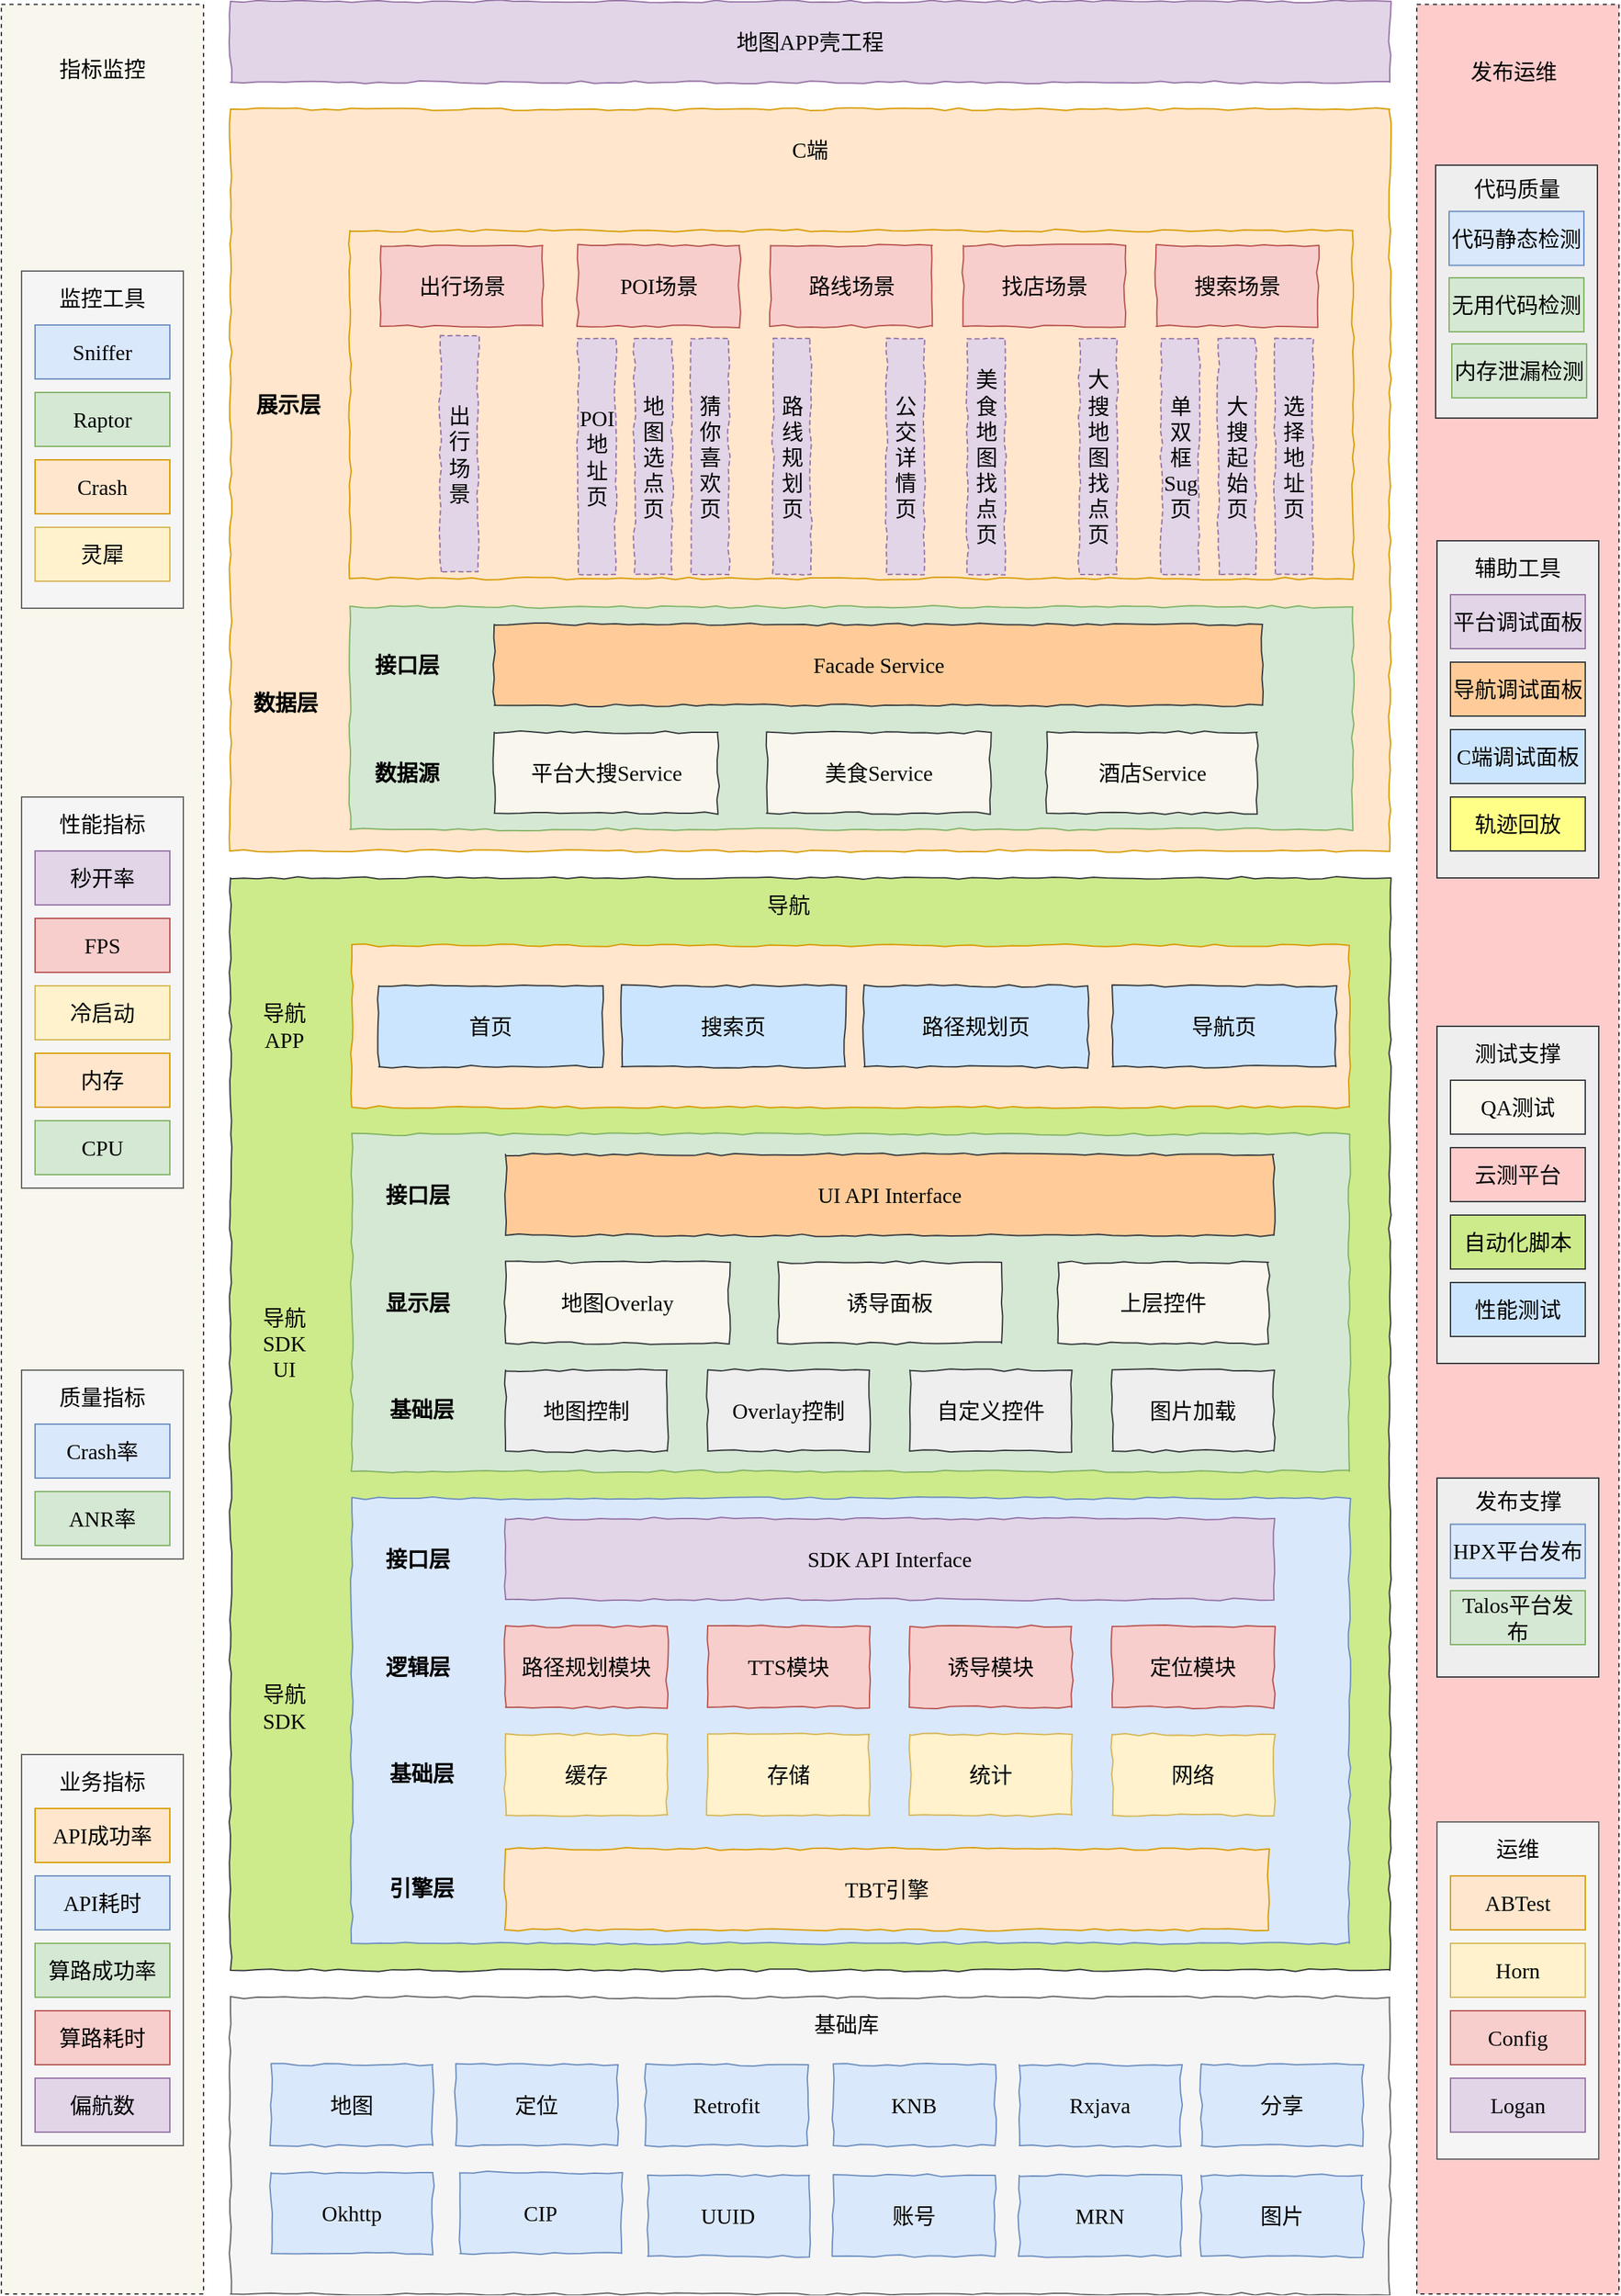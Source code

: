 <mxfile version="14.7.7" type="github">
  <diagram id="rLmRK7H-8Zh3lcYx4UbC" name="第 1 页">
    <mxGraphModel dx="1513" dy="1893" grid="1" gridSize="10" guides="1" tooltips="1" connect="1" arrows="1" fold="1" page="0" pageScale="1" pageWidth="827" pageHeight="1169" math="0" shadow="0">
      <root>
        <mxCell id="0" />
        <mxCell id="1" parent="0" />
        <mxCell id="4bEyxpbBNIZap9Eef66d-34" value="" style="rounded=0;whiteSpace=wrap;html=1;dashed=1;fillColor=#ffcccc;strokeColor=#36393d;fontSize=16;fontFamily=Comic Sans MS;" parent="1" vertex="1">
          <mxGeometry x="890" y="-997.75" width="150" height="1697.75" as="geometry" />
        </mxCell>
        <mxCell id="LvNqyNUecXNwjpv3FJKz-172" value="" style="rounded=0;whiteSpace=wrap;html=1;comic=1;fontFamily=Comic Sans MS;fontSize=16;fillColor=#cdeb8b;strokeColor=#36393d;" vertex="1" parent="1">
          <mxGeometry x="10" y="-350" width="860" height="810" as="geometry" />
        </mxCell>
        <mxCell id="4bEyxpbBNIZap9Eef66d-15" value="" style="rounded=0;whiteSpace=wrap;html=1;comic=1;fontFamily=Comic Sans MS;fontSize=16;fillColor=#ffe6cc;strokeColor=#d79b00;" parent="1" vertex="1">
          <mxGeometry x="10.0" y="-920" width="860" height="550" as="geometry" />
        </mxCell>
        <mxCell id="4bEyxpbBNIZap9Eef66d-18" value="" style="rounded=0;whiteSpace=wrap;html=1;dashed=1;fillColor=#f9f7ed;strokeColor=#36393d;fontSize=16;fontFamily=Comic Sans MS;" parent="1" vertex="1">
          <mxGeometry x="-160" y="-997.75" width="150" height="1697.75" as="geometry" />
        </mxCell>
        <mxCell id="4bEyxpbBNIZap9Eef66d-19" value="" style="group;fontSize=16;fontFamily=Comic Sans MS;fillColor=#f9f7ed;strokeColor=#36393d;" parent="1" vertex="1" connectable="0">
          <mxGeometry x="905" y="-240" width="120" height="250" as="geometry" />
        </mxCell>
        <mxCell id="4bEyxpbBNIZap9Eef66d-20" value="" style="rounded=0;whiteSpace=wrap;html=1;fontSize=16;fontFamily=Comic Sans MS;fillColor=#eeeeee;strokeColor=#36393d;" parent="4bEyxpbBNIZap9Eef66d-19" vertex="1">
          <mxGeometry width="120" height="250" as="geometry" />
        </mxCell>
        <mxCell id="4bEyxpbBNIZap9Eef66d-21" value="测试支撑" style="text;html=1;strokeColor=none;fillColor=none;align=center;verticalAlign=middle;whiteSpace=wrap;rounded=0;fontSize=16;fontFamily=Comic Sans MS;" parent="4bEyxpbBNIZap9Eef66d-19" vertex="1">
          <mxGeometry x="25" y="10" width="70" height="20" as="geometry" />
        </mxCell>
        <mxCell id="4bEyxpbBNIZap9Eef66d-22" value="QA测试" style="rounded=0;whiteSpace=wrap;html=1;fontSize=16;fontFamily=Comic Sans MS;fillColor=#f9f7ed;strokeColor=#36393d;" parent="4bEyxpbBNIZap9Eef66d-19" vertex="1">
          <mxGeometry x="10" y="40" width="100" height="40" as="geometry" />
        </mxCell>
        <mxCell id="4bEyxpbBNIZap9Eef66d-23" value="云测平台" style="rounded=0;whiteSpace=wrap;html=1;fontSize=16;fontFamily=Comic Sans MS;fillColor=#ffcccc;strokeColor=#36393d;" parent="4bEyxpbBNIZap9Eef66d-19" vertex="1">
          <mxGeometry x="10" y="90" width="100" height="40" as="geometry" />
        </mxCell>
        <mxCell id="4bEyxpbBNIZap9Eef66d-24" value="自动化脚本" style="rounded=0;whiteSpace=wrap;html=1;fontSize=16;fontFamily=Comic Sans MS;fillColor=#cdeb8b;strokeColor=#36393d;" parent="4bEyxpbBNIZap9Eef66d-19" vertex="1">
          <mxGeometry x="10" y="140" width="100" height="40" as="geometry" />
        </mxCell>
        <mxCell id="4bEyxpbBNIZap9Eef66d-25" value="性能测试" style="rounded=0;whiteSpace=wrap;html=1;fontSize=16;fontFamily=Comic Sans MS;fillColor=#cce5ff;strokeColor=#36393d;" parent="4bEyxpbBNIZap9Eef66d-19" vertex="1">
          <mxGeometry x="10" y="190" width="100" height="40" as="geometry" />
        </mxCell>
        <mxCell id="4bEyxpbBNIZap9Eef66d-26" value="" style="group;fontSize=16;fontFamily=Comic Sans MS;" parent="1" vertex="1" connectable="0">
          <mxGeometry x="-145" y="-800" width="120" height="250" as="geometry" />
        </mxCell>
        <mxCell id="4bEyxpbBNIZap9Eef66d-27" value="" style="rounded=0;whiteSpace=wrap;html=1;fontSize=16;fontFamily=Comic Sans MS;fillColor=#f5f5f5;strokeColor=#666666;fontColor=#333333;" parent="4bEyxpbBNIZap9Eef66d-26" vertex="1">
          <mxGeometry width="120" height="250" as="geometry" />
        </mxCell>
        <mxCell id="4bEyxpbBNIZap9Eef66d-28" value="监控工具" style="text;html=1;strokeColor=none;fillColor=none;align=center;verticalAlign=middle;whiteSpace=wrap;rounded=0;fontSize=16;fontFamily=Comic Sans MS;" parent="4bEyxpbBNIZap9Eef66d-26" vertex="1">
          <mxGeometry x="25" y="10" width="70" height="20" as="geometry" />
        </mxCell>
        <mxCell id="4bEyxpbBNIZap9Eef66d-29" value="Sniffer" style="rounded=0;whiteSpace=wrap;html=1;fontSize=16;fontFamily=Comic Sans MS;fillColor=#dae8fc;strokeColor=#6c8ebf;" parent="4bEyxpbBNIZap9Eef66d-26" vertex="1">
          <mxGeometry x="10" y="40" width="100" height="40" as="geometry" />
        </mxCell>
        <mxCell id="4bEyxpbBNIZap9Eef66d-30" value="Raptor" style="rounded=0;whiteSpace=wrap;html=1;fontSize=16;fontFamily=Comic Sans MS;fillColor=#d5e8d4;strokeColor=#82b366;" parent="4bEyxpbBNIZap9Eef66d-26" vertex="1">
          <mxGeometry x="10" y="90" width="100" height="40" as="geometry" />
        </mxCell>
        <mxCell id="4bEyxpbBNIZap9Eef66d-31" value="Crash" style="rounded=0;whiteSpace=wrap;html=1;fontSize=16;fontFamily=Comic Sans MS;fillColor=#ffe6cc;strokeColor=#d79b00;" parent="4bEyxpbBNIZap9Eef66d-26" vertex="1">
          <mxGeometry x="10" y="140" width="100" height="40" as="geometry" />
        </mxCell>
        <mxCell id="4bEyxpbBNIZap9Eef66d-32" value="灵犀" style="rounded=0;whiteSpace=wrap;html=1;fontSize=16;fontFamily=Comic Sans MS;fillColor=#fff2cc;strokeColor=#d6b656;" parent="4bEyxpbBNIZap9Eef66d-26" vertex="1">
          <mxGeometry x="10" y="190" width="100" height="40" as="geometry" />
        </mxCell>
        <mxCell id="4bEyxpbBNIZap9Eef66d-33" value="指标监控" style="text;html=1;strokeColor=none;fillColor=none;align=center;verticalAlign=middle;whiteSpace=wrap;rounded=0;dashed=1;fontSize=16;fontFamily=Comic Sans MS;" parent="1" vertex="1">
          <mxGeometry x="-120" y="-960" width="70" height="20" as="geometry" />
        </mxCell>
        <mxCell id="4bEyxpbBNIZap9Eef66d-35" value="" style="group;fillColor=#eeeeee;strokeColor=#36393d;fontSize=16;fontFamily=Comic Sans MS;" parent="1" vertex="1" connectable="0">
          <mxGeometry x="905" y="350" width="120" height="250" as="geometry" />
        </mxCell>
        <mxCell id="4bEyxpbBNIZap9Eef66d-36" value="" style="rounded=0;whiteSpace=wrap;html=1;fontSize=16;fontFamily=Comic Sans MS;fillColor=#f5f5f5;strokeColor=#666666;fontColor=#333333;" parent="4bEyxpbBNIZap9Eef66d-35" vertex="1">
          <mxGeometry width="120" height="250" as="geometry" />
        </mxCell>
        <mxCell id="4bEyxpbBNIZap9Eef66d-37" value="运维" style="text;html=1;strokeColor=none;fillColor=none;align=center;verticalAlign=middle;whiteSpace=wrap;rounded=0;fontSize=16;fontFamily=Comic Sans MS;" parent="4bEyxpbBNIZap9Eef66d-35" vertex="1">
          <mxGeometry x="25" y="10" width="70" height="20" as="geometry" />
        </mxCell>
        <mxCell id="4bEyxpbBNIZap9Eef66d-38" value="ABTest" style="rounded=0;whiteSpace=wrap;html=1;fontSize=16;fontFamily=Comic Sans MS;fillColor=#ffe6cc;strokeColor=#d79b00;" parent="4bEyxpbBNIZap9Eef66d-35" vertex="1">
          <mxGeometry x="10" y="40" width="100" height="40" as="geometry" />
        </mxCell>
        <mxCell id="4bEyxpbBNIZap9Eef66d-39" value="Horn" style="rounded=0;whiteSpace=wrap;html=1;fontSize=16;fontFamily=Comic Sans MS;fillColor=#fff2cc;strokeColor=#d6b656;" parent="4bEyxpbBNIZap9Eef66d-35" vertex="1">
          <mxGeometry x="10" y="90" width="100" height="40" as="geometry" />
        </mxCell>
        <mxCell id="4bEyxpbBNIZap9Eef66d-40" value="Config" style="rounded=0;whiteSpace=wrap;html=1;fontSize=16;fontFamily=Comic Sans MS;fillColor=#f8cecc;strokeColor=#b85450;" parent="4bEyxpbBNIZap9Eef66d-35" vertex="1">
          <mxGeometry x="10" y="140" width="100" height="40" as="geometry" />
        </mxCell>
        <mxCell id="4bEyxpbBNIZap9Eef66d-41" value="Logan" style="rounded=0;whiteSpace=wrap;html=1;fontSize=16;fontFamily=Comic Sans MS;fillColor=#e1d5e7;strokeColor=#9673a6;" parent="4bEyxpbBNIZap9Eef66d-35" vertex="1">
          <mxGeometry x="10" y="190" width="100" height="40" as="geometry" />
        </mxCell>
        <mxCell id="4bEyxpbBNIZap9Eef66d-42" value="" style="rounded=0;whiteSpace=wrap;html=1;fontSize=16;fontFamily=Comic Sans MS;fillColor=#eeeeee;strokeColor=#36393d;" parent="1" vertex="1">
          <mxGeometry x="904" y="-878.5" width="120" height="187.5" as="geometry" />
        </mxCell>
        <mxCell id="4bEyxpbBNIZap9Eef66d-43" value="代码质量" style="text;html=1;strokeColor=none;fillColor=none;align=center;verticalAlign=middle;whiteSpace=wrap;rounded=0;fontSize=16;fontFamily=Comic Sans MS;" parent="1" vertex="1">
          <mxGeometry x="927.5" y="-871.5" width="73" height="20" as="geometry" />
        </mxCell>
        <mxCell id="4bEyxpbBNIZap9Eef66d-44" value="代码静态检测" style="rounded=0;whiteSpace=wrap;html=1;fontSize=16;fontFamily=Comic Sans MS;fillColor=#dae8fc;strokeColor=#6c8ebf;" parent="1" vertex="1">
          <mxGeometry x="914" y="-844.25" width="100" height="40" as="geometry" />
        </mxCell>
        <mxCell id="4bEyxpbBNIZap9Eef66d-45" value="无用代码检测" style="rounded=0;whiteSpace=wrap;html=1;fontSize=16;fontFamily=Comic Sans MS;fillColor=#d5e8d4;strokeColor=#82b366;" parent="1" vertex="1">
          <mxGeometry x="914" y="-795" width="100" height="40" as="geometry" />
        </mxCell>
        <mxCell id="4bEyxpbBNIZap9Eef66d-46" value="发布运维" style="text;html=1;strokeColor=none;fillColor=none;align=center;verticalAlign=middle;whiteSpace=wrap;rounded=0;dashed=1;fontSize=16;fontFamily=Comic Sans MS;" parent="1" vertex="1">
          <mxGeometry x="927" y="-957.75" width="70" height="20" as="geometry" />
        </mxCell>
        <mxCell id="4bEyxpbBNIZap9Eef66d-47" value="地图APP壳工程" style="rounded=0;whiteSpace=wrap;html=1;comic=1;fontFamily=Comic Sans MS;fontSize=16;fillColor=#e1d5e7;strokeColor=#9673a6;" parent="1" vertex="1">
          <mxGeometry x="10" y="-1000" width="860" height="60" as="geometry" />
        </mxCell>
        <mxCell id="4bEyxpbBNIZap9Eef66d-49" value="C端" style="text;html=1;strokeColor=none;fillColor=none;align=center;verticalAlign=middle;whiteSpace=wrap;rounded=0;comic=1;fontFamily=Comic Sans MS;fontSize=16;" parent="1" vertex="1">
          <mxGeometry x="217" y="-730" width="40" height="20" as="geometry" />
        </mxCell>
        <mxCell id="LvNqyNUecXNwjpv3FJKz-23" value="" style="rounded=0;whiteSpace=wrap;html=1;comic=1;fontFamily=Comic Sans MS;fontSize=16;fillColor=#f5f5f5;strokeColor=#666666;fontColor=#333333;" vertex="1" parent="1">
          <mxGeometry x="10" y="480" width="860" height="220" as="geometry" />
        </mxCell>
        <mxCell id="LvNqyNUecXNwjpv3FJKz-24" value="地图" style="rounded=0;whiteSpace=wrap;html=1;comic=1;fillColor=#dae8fc;strokeColor=#6c8ebf;fontSize=16;fontFamily=Comic Sans MS;" vertex="1" parent="1">
          <mxGeometry x="40.13" y="530" width="120" height="60" as="geometry" />
        </mxCell>
        <mxCell id="LvNqyNUecXNwjpv3FJKz-26" value="定位" style="rounded=0;whiteSpace=wrap;html=1;comic=1;fillColor=#dae8fc;strokeColor=#6c8ebf;fontSize=16;fontFamily=Comic Sans MS;" vertex="1" parent="1">
          <mxGeometry x="177.13" y="530" width="120" height="60" as="geometry" />
        </mxCell>
        <mxCell id="LvNqyNUecXNwjpv3FJKz-30" value="Okhttp" style="rounded=0;whiteSpace=wrap;html=1;comic=1;fillColor=#dae8fc;strokeColor=#6c8ebf;fontSize=16;fontFamily=Comic Sans MS;" vertex="1" parent="1">
          <mxGeometry x="40.13" y="610" width="120" height="60" as="geometry" />
        </mxCell>
        <mxCell id="LvNqyNUecXNwjpv3FJKz-31" value="CIP" style="rounded=0;whiteSpace=wrap;html=1;comic=1;fillColor=#dae8fc;strokeColor=#6c8ebf;fontSize=16;fontFamily=Comic Sans MS;" vertex="1" parent="1">
          <mxGeometry x="180.13" y="610" width="120" height="60" as="geometry" />
        </mxCell>
        <mxCell id="LvNqyNUecXNwjpv3FJKz-32" value="UUID" style="rounded=0;whiteSpace=wrap;html=1;comic=1;fillColor=#dae8fc;strokeColor=#6c8ebf;fontSize=16;fontFamily=Comic Sans MS;" vertex="1" parent="1">
          <mxGeometry x="319.45" y="612" width="120" height="60" as="geometry" />
        </mxCell>
        <mxCell id="LvNqyNUecXNwjpv3FJKz-35" value="分享" style="rounded=0;whiteSpace=wrap;html=1;comic=1;fillColor=#dae8fc;strokeColor=#6c8ebf;fontSize=16;fontFamily=Comic Sans MS;" vertex="1" parent="1">
          <mxGeometry x="730" y="530" width="120" height="60" as="geometry" />
        </mxCell>
        <mxCell id="LvNqyNUecXNwjpv3FJKz-36" value="图片" style="rounded=0;whiteSpace=wrap;html=1;comic=1;fillColor=#dae8fc;strokeColor=#6c8ebf;fontSize=16;fontFamily=Comic Sans MS;" vertex="1" parent="1">
          <mxGeometry x="730" y="612" width="120" height="60" as="geometry" />
        </mxCell>
        <mxCell id="LvNqyNUecXNwjpv3FJKz-37" value="MRN" style="rounded=0;whiteSpace=wrap;html=1;comic=1;fillColor=#dae8fc;strokeColor=#6c8ebf;fontSize=16;fontFamily=Comic Sans MS;" vertex="1" parent="1">
          <mxGeometry x="595.13" y="612" width="120" height="60" as="geometry" />
        </mxCell>
        <mxCell id="LvNqyNUecXNwjpv3FJKz-38" value="账号" style="rounded=0;whiteSpace=wrap;html=1;comic=1;fillColor=#dae8fc;strokeColor=#6c8ebf;fontSize=16;fontFamily=Comic Sans MS;" vertex="1" parent="1">
          <mxGeometry x="457.13" y="612" width="120" height="60" as="geometry" />
        </mxCell>
        <mxCell id="LvNqyNUecXNwjpv3FJKz-42" value="Retrofit" style="rounded=0;whiteSpace=wrap;html=1;comic=1;fillColor=#dae8fc;strokeColor=#6c8ebf;fontSize=16;fontFamily=Comic Sans MS;" vertex="1" parent="1">
          <mxGeometry x="318.13" y="530" width="120" height="60" as="geometry" />
        </mxCell>
        <mxCell id="LvNqyNUecXNwjpv3FJKz-43" value="KNB" style="rounded=0;whiteSpace=wrap;html=1;comic=1;fillColor=#dae8fc;strokeColor=#6c8ebf;fontSize=16;fontFamily=Comic Sans MS;" vertex="1" parent="1">
          <mxGeometry x="457.13" y="530" width="120" height="60" as="geometry" />
        </mxCell>
        <mxCell id="LvNqyNUecXNwjpv3FJKz-44" value="Rxjava" style="rounded=0;whiteSpace=wrap;html=1;comic=1;fillColor=#dae8fc;strokeColor=#6c8ebf;fontSize=16;fontFamily=Comic Sans MS;" vertex="1" parent="1">
          <mxGeometry x="595.13" y="530" width="120" height="60" as="geometry" />
        </mxCell>
        <mxCell id="LvNqyNUecXNwjpv3FJKz-71" value="数据层" style="text;html=1;strokeColor=none;fillColor=none;align=center;verticalAlign=middle;whiteSpace=wrap;rounded=0;comic=1;fontFamily=Comic Sans MS;fontSize=16;fontStyle=1" vertex="1" parent="1">
          <mxGeometry x="25.0" y="-490" width="52" height="20" as="geometry" />
        </mxCell>
        <mxCell id="LvNqyNUecXNwjpv3FJKz-72" value="" style="rounded=0;whiteSpace=wrap;html=1;comic=1;fontFamily=Comic Sans MS;fontSize=16;fillColor=#d5e8d4;strokeColor=#82b366;" vertex="1" parent="1">
          <mxGeometry x="98.63" y="-551" width="744" height="165" as="geometry" />
        </mxCell>
        <mxCell id="LvNqyNUecXNwjpv3FJKz-73" value="平台大搜Service" style="rounded=0;whiteSpace=wrap;html=1;comic=1;fillColor=#f9f7ed;strokeColor=#36393d;fontSize=16;fontFamily=Comic Sans MS;" vertex="1" parent="1">
          <mxGeometry x="205.63" y="-458" width="166" height="60" as="geometry" />
        </mxCell>
        <mxCell id="LvNqyNUecXNwjpv3FJKz-74" value="美食Service" style="rounded=0;whiteSpace=wrap;html=1;comic=1;fillColor=#f9f7ed;strokeColor=#36393d;fontSize=16;fontFamily=Comic Sans MS;" vertex="1" parent="1">
          <mxGeometry x="407.63" y="-458" width="166" height="60" as="geometry" />
        </mxCell>
        <mxCell id="LvNqyNUecXNwjpv3FJKz-75" value="数据源" style="text;html=1;strokeColor=none;fillColor=none;align=center;verticalAlign=middle;whiteSpace=wrap;rounded=0;comic=1;fontFamily=Comic Sans MS;fontSize=16;fontStyle=1" vertex="1" parent="1">
          <mxGeometry x="115.63" y="-438" width="50" height="20" as="geometry" />
        </mxCell>
        <mxCell id="LvNqyNUecXNwjpv3FJKz-76" value="接口层" style="text;html=1;strokeColor=none;fillColor=none;align=center;verticalAlign=middle;whiteSpace=wrap;rounded=0;comic=1;fontFamily=Comic Sans MS;fontSize=16;fontStyle=1" vertex="1" parent="1">
          <mxGeometry x="115.63" y="-518" width="50" height="20" as="geometry" />
        </mxCell>
        <mxCell id="LvNqyNUecXNwjpv3FJKz-77" value="Facade Service" style="rounded=0;whiteSpace=wrap;html=1;comic=1;fillColor=#ffcc99;strokeColor=#36393d;fontSize=16;fontFamily=Comic Sans MS;" vertex="1" parent="1">
          <mxGeometry x="205.63" y="-538" width="570" height="60" as="geometry" />
        </mxCell>
        <mxCell id="LvNqyNUecXNwjpv3FJKz-78" value="酒店Service" style="rounded=0;whiteSpace=wrap;html=1;comic=1;fillColor=#f9f7ed;strokeColor=#36393d;fontSize=16;fontFamily=Comic Sans MS;" vertex="1" parent="1">
          <mxGeometry x="615.63" y="-458" width="156" height="60" as="geometry" />
        </mxCell>
        <mxCell id="LvNqyNUecXNwjpv3FJKz-79" value="" style="rounded=0;whiteSpace=wrap;html=1;comic=1;fontFamily=Comic Sans MS;fontSize=16;fillColor=#ffe6cc;strokeColor=#d79b00;" vertex="1" parent="1">
          <mxGeometry x="98.63" y="-830" width="744" height="258" as="geometry" />
        </mxCell>
        <mxCell id="LvNqyNUecXNwjpv3FJKz-80" value="展示层" style="text;html=1;strokeColor=none;fillColor=none;align=center;verticalAlign=middle;whiteSpace=wrap;rounded=0;comic=1;fontFamily=Comic Sans MS;fontSize=16;fontStyle=1" vertex="1" parent="1">
          <mxGeometry x="26.63" y="-711" width="52" height="20" as="geometry" />
        </mxCell>
        <mxCell id="LvNqyNUecXNwjpv3FJKz-81" value="出行场景" style="rounded=0;whiteSpace=wrap;html=1;comic=1;fillColor=#f8cecc;strokeColor=#b85450;fontSize=16;fontFamily=Comic Sans MS;" vertex="1" parent="1">
          <mxGeometry x="121.63" y="-819" width="120" height="60" as="geometry" />
        </mxCell>
        <mxCell id="LvNqyNUecXNwjpv3FJKz-82" value="出行场景" style="rounded=0;whiteSpace=wrap;html=1;comic=1;fillColor=#e1d5e7;strokeColor=#9673a6;fontSize=16;fontFamily=Comic Sans MS;dashed=1;" vertex="1" parent="1">
          <mxGeometry x="165.63" y="-752" width="28" height="175" as="geometry" />
        </mxCell>
        <mxCell id="LvNqyNUecXNwjpv3FJKz-83" value="POI场景" style="rounded=0;whiteSpace=wrap;html=1;comic=1;fillColor=#f8cecc;strokeColor=#b85450;fontSize=16;fontFamily=Comic Sans MS;" vertex="1" parent="1">
          <mxGeometry x="267.63" y="-819" width="120" height="60" as="geometry" />
        </mxCell>
        <mxCell id="LvNqyNUecXNwjpv3FJKz-84" value="路线场景" style="rounded=0;whiteSpace=wrap;html=1;comic=1;fillColor=#f8cecc;strokeColor=#b85450;fontSize=16;fontFamily=Comic Sans MS;" vertex="1" parent="1">
          <mxGeometry x="410.63" y="-819" width="120" height="60" as="geometry" />
        </mxCell>
        <mxCell id="LvNqyNUecXNwjpv3FJKz-85" value="找店场景" style="rounded=0;whiteSpace=wrap;html=1;comic=1;fillColor=#f8cecc;strokeColor=#b85450;fontSize=16;fontFamily=Comic Sans MS;" vertex="1" parent="1">
          <mxGeometry x="553.63" y="-819" width="120" height="60" as="geometry" />
        </mxCell>
        <mxCell id="LvNqyNUecXNwjpv3FJKz-86" value="搜索场景" style="rounded=0;whiteSpace=wrap;html=1;comic=1;fillColor=#f8cecc;strokeColor=#b85450;fontSize=16;fontFamily=Comic Sans MS;" vertex="1" parent="1">
          <mxGeometry x="696.63" y="-819" width="120" height="60" as="geometry" />
        </mxCell>
        <mxCell id="LvNqyNUecXNwjpv3FJKz-87" value="POI地址页" style="rounded=0;whiteSpace=wrap;html=1;comic=1;fillColor=#e1d5e7;strokeColor=#9673a6;fontSize=16;fontFamily=Comic Sans MS;dashed=1;" vertex="1" parent="1">
          <mxGeometry x="267.63" y="-750" width="28" height="175" as="geometry" />
        </mxCell>
        <mxCell id="LvNqyNUecXNwjpv3FJKz-88" value="地图选点页" style="rounded=0;whiteSpace=wrap;html=1;comic=1;fillColor=#e1d5e7;strokeColor=#9673a6;fontSize=16;fontFamily=Comic Sans MS;dashed=1;" vertex="1" parent="1">
          <mxGeometry x="309.63" y="-750" width="28" height="175" as="geometry" />
        </mxCell>
        <mxCell id="LvNqyNUecXNwjpv3FJKz-89" value="猜你喜欢页" style="rounded=0;whiteSpace=wrap;html=1;comic=1;fillColor=#e1d5e7;strokeColor=#9673a6;fontSize=16;fontFamily=Comic Sans MS;dashed=1;" vertex="1" parent="1">
          <mxGeometry x="351.63" y="-750" width="28" height="175" as="geometry" />
        </mxCell>
        <mxCell id="LvNqyNUecXNwjpv3FJKz-90" value="路线规划页" style="rounded=0;whiteSpace=wrap;html=1;comic=1;fillColor=#e1d5e7;strokeColor=#9673a6;fontSize=16;fontFamily=Comic Sans MS;dashed=1;" vertex="1" parent="1">
          <mxGeometry x="412.63" y="-750" width="28" height="175" as="geometry" />
        </mxCell>
        <mxCell id="LvNqyNUecXNwjpv3FJKz-91" value="公交详情页" style="rounded=0;whiteSpace=wrap;html=1;comic=1;fillColor=#e1d5e7;strokeColor=#9673a6;fontSize=16;fontFamily=Comic Sans MS;dashed=1;" vertex="1" parent="1">
          <mxGeometry x="496.63" y="-750" width="28" height="175" as="geometry" />
        </mxCell>
        <mxCell id="LvNqyNUecXNwjpv3FJKz-92" value="美食地图找点页" style="rounded=0;whiteSpace=wrap;html=1;comic=1;fillColor=#e1d5e7;strokeColor=#9673a6;fontSize=16;fontFamily=Comic Sans MS;dashed=1;" vertex="1" parent="1">
          <mxGeometry x="556.63" y="-750" width="28" height="175" as="geometry" />
        </mxCell>
        <mxCell id="LvNqyNUecXNwjpv3FJKz-93" value="大搜地图找点页" style="rounded=0;whiteSpace=wrap;html=1;comic=1;fillColor=#e1d5e7;strokeColor=#9673a6;fontSize=16;fontFamily=Comic Sans MS;dashed=1;" vertex="1" parent="1">
          <mxGeometry x="639.63" y="-750" width="28" height="175" as="geometry" />
        </mxCell>
        <mxCell id="LvNqyNUecXNwjpv3FJKz-94" value="单双框Sug页" style="rounded=0;whiteSpace=wrap;html=1;comic=1;fillColor=#e1d5e7;strokeColor=#9673a6;fontSize=16;fontFamily=Comic Sans MS;dashed=1;" vertex="1" parent="1">
          <mxGeometry x="700.63" y="-750" width="28" height="175" as="geometry" />
        </mxCell>
        <mxCell id="LvNqyNUecXNwjpv3FJKz-95" value="大搜起始页" style="rounded=0;whiteSpace=wrap;html=1;comic=1;fillColor=#e1d5e7;strokeColor=#9673a6;fontSize=16;fontFamily=Comic Sans MS;dashed=1;" vertex="1" parent="1">
          <mxGeometry x="742.63" y="-750" width="28" height="175" as="geometry" />
        </mxCell>
        <mxCell id="LvNqyNUecXNwjpv3FJKz-96" value="选择地址页" style="rounded=0;whiteSpace=wrap;html=1;comic=1;fillColor=#e1d5e7;strokeColor=#9673a6;fontSize=16;fontFamily=Comic Sans MS;dashed=1;" vertex="1" parent="1">
          <mxGeometry x="784.63" y="-750" width="28" height="175" as="geometry" />
        </mxCell>
        <mxCell id="LvNqyNUecXNwjpv3FJKz-98" value="C端" style="text;html=1;strokeColor=none;fillColor=none;align=center;verticalAlign=middle;whiteSpace=wrap;rounded=0;fontSize=16;fontFamily=Comic Sans MS;" vertex="1" parent="1">
          <mxGeometry x="420" y="-900" width="40" height="20" as="geometry" />
        </mxCell>
        <mxCell id="LvNqyNUecXNwjpv3FJKz-101" value="基础库" style="text;html=1;strokeColor=none;fillColor=none;align=center;verticalAlign=middle;whiteSpace=wrap;rounded=0;fontSize=16;fontFamily=Comic Sans MS;" vertex="1" parent="1">
          <mxGeometry x="438.63" y="490" width="56" height="20" as="geometry" />
        </mxCell>
        <mxCell id="LvNqyNUecXNwjpv3FJKz-137" value="导航&lt;br&gt;SDK" style="text;html=1;strokeColor=none;fillColor=none;align=center;verticalAlign=middle;whiteSpace=wrap;rounded=0;comic=1;fontFamily=Comic Sans MS;fontSize=16;" vertex="1" parent="1">
          <mxGeometry x="30.0" y="255" width="40" height="20" as="geometry" />
        </mxCell>
        <mxCell id="LvNqyNUecXNwjpv3FJKz-138" value="" style="rounded=0;whiteSpace=wrap;html=1;comic=1;fontFamily=Comic Sans MS;fontSize=16;fillColor=#dae8fc;strokeColor=#6c8ebf;" vertex="1" parent="1">
          <mxGeometry x="100" y="110" width="740" height="330" as="geometry" />
        </mxCell>
        <mxCell id="LvNqyNUecXNwjpv3FJKz-139" value="缓存" style="rounded=0;whiteSpace=wrap;html=1;comic=1;fillColor=#fff2cc;strokeColor=#d6b656;fontSize=16;fontFamily=Comic Sans MS;" vertex="1" parent="1">
          <mxGeometry x="214" y="285" width="120" height="60" as="geometry" />
        </mxCell>
        <mxCell id="LvNqyNUecXNwjpv3FJKz-140" value="存储" style="rounded=0;whiteSpace=wrap;html=1;comic=1;fillColor=#fff2cc;strokeColor=#d6b656;fontSize=16;fontFamily=Comic Sans MS;" vertex="1" parent="1">
          <mxGeometry x="364" y="285" width="120" height="60" as="geometry" />
        </mxCell>
        <mxCell id="LvNqyNUecXNwjpv3FJKz-141" value="统计" style="rounded=0;whiteSpace=wrap;html=1;comic=1;fillColor=#fff2cc;strokeColor=#d6b656;fontSize=16;fontFamily=Comic Sans MS;" vertex="1" parent="1">
          <mxGeometry x="514" y="285" width="120" height="60" as="geometry" />
        </mxCell>
        <mxCell id="LvNqyNUecXNwjpv3FJKz-142" value="网络" style="rounded=0;whiteSpace=wrap;html=1;comic=1;fillColor=#fff2cc;strokeColor=#d6b656;fontSize=16;fontFamily=Comic Sans MS;" vertex="1" parent="1">
          <mxGeometry x="664" y="285" width="120" height="60" as="geometry" />
        </mxCell>
        <mxCell id="LvNqyNUecXNwjpv3FJKz-143" value="路径规划模块" style="rounded=0;whiteSpace=wrap;html=1;comic=1;fillColor=#f8cecc;strokeColor=#b85450;fontSize=16;fontFamily=Comic Sans MS;" vertex="1" parent="1">
          <mxGeometry x="214" y="205" width="120" height="60" as="geometry" />
        </mxCell>
        <mxCell id="LvNqyNUecXNwjpv3FJKz-144" value="基础层" style="text;html=1;strokeColor=none;fillColor=none;align=center;verticalAlign=middle;whiteSpace=wrap;rounded=0;comic=1;fontFamily=Comic Sans MS;fontSize=16;fontStyle=1" vertex="1" parent="1">
          <mxGeometry x="124" y="305" width="56" height="18" as="geometry" />
        </mxCell>
        <mxCell id="LvNqyNUecXNwjpv3FJKz-145" value="TTS模块" style="rounded=0;whiteSpace=wrap;html=1;comic=1;fillColor=#f8cecc;strokeColor=#b85450;fontSize=16;fontFamily=Comic Sans MS;" vertex="1" parent="1">
          <mxGeometry x="364" y="205" width="120" height="60" as="geometry" />
        </mxCell>
        <mxCell id="LvNqyNUecXNwjpv3FJKz-146" value="诱导模块" style="rounded=0;whiteSpace=wrap;html=1;comic=1;fillColor=#f8cecc;strokeColor=#b85450;fontSize=16;fontFamily=Comic Sans MS;" vertex="1" parent="1">
          <mxGeometry x="514" y="205" width="120" height="60" as="geometry" />
        </mxCell>
        <mxCell id="LvNqyNUecXNwjpv3FJKz-147" value="定位模块" style="rounded=0;whiteSpace=wrap;html=1;comic=1;fillColor=#f8cecc;strokeColor=#b85450;fontSize=16;fontFamily=Comic Sans MS;" vertex="1" parent="1">
          <mxGeometry x="664" y="205" width="120" height="60" as="geometry" />
        </mxCell>
        <mxCell id="LvNqyNUecXNwjpv3FJKz-148" value="逻辑层" style="text;html=1;strokeColor=none;fillColor=none;align=center;verticalAlign=middle;whiteSpace=wrap;rounded=0;comic=1;fontFamily=Comic Sans MS;fontSize=16;fontStyle=1" vertex="1" parent="1">
          <mxGeometry x="124" y="225" width="50" height="20" as="geometry" />
        </mxCell>
        <mxCell id="LvNqyNUecXNwjpv3FJKz-149" value="接口层" style="text;html=1;strokeColor=none;fillColor=none;align=center;verticalAlign=middle;whiteSpace=wrap;rounded=0;comic=1;fontFamily=Comic Sans MS;fontSize=16;fontStyle=1" vertex="1" parent="1">
          <mxGeometry x="124" y="145" width="50" height="20" as="geometry" />
        </mxCell>
        <mxCell id="LvNqyNUecXNwjpv3FJKz-150" value="SDK API Interface" style="rounded=0;whiteSpace=wrap;html=1;comic=1;fillColor=#e1d5e7;strokeColor=#9673a6;fontSize=16;fontFamily=Comic Sans MS;" vertex="1" parent="1">
          <mxGeometry x="214" y="125" width="570" height="60" as="geometry" />
        </mxCell>
        <mxCell id="LvNqyNUecXNwjpv3FJKz-151" value="TBT引擎" style="rounded=0;whiteSpace=wrap;html=1;comic=1;fillColor=#ffe6cc;strokeColor=#d79b00;fontSize=16;fontFamily=Comic Sans MS;" vertex="1" parent="1">
          <mxGeometry x="214" y="370" width="566" height="60" as="geometry" />
        </mxCell>
        <mxCell id="LvNqyNUecXNwjpv3FJKz-152" value="引擎层" style="text;html=1;strokeColor=none;fillColor=none;align=center;verticalAlign=middle;whiteSpace=wrap;rounded=0;comic=1;fontFamily=Comic Sans MS;fontSize=16;fontStyle=1" vertex="1" parent="1">
          <mxGeometry x="124" y="390" width="56" height="18" as="geometry" />
        </mxCell>
        <mxCell id="LvNqyNUecXNwjpv3FJKz-153" value="导航&lt;br&gt;SDK&lt;br&gt;UI" style="text;html=1;strokeColor=none;fillColor=none;align=center;verticalAlign=middle;whiteSpace=wrap;rounded=0;comic=1;fontFamily=Comic Sans MS;fontSize=16;" vertex="1" parent="1">
          <mxGeometry x="30.0" y="-15" width="40" height="20" as="geometry" />
        </mxCell>
        <mxCell id="LvNqyNUecXNwjpv3FJKz-154" value="" style="rounded=0;whiteSpace=wrap;html=1;comic=1;fontFamily=Comic Sans MS;fontSize=16;fillColor=#d5e8d4;strokeColor=#82b366;" vertex="1" parent="1">
          <mxGeometry x="100" y="-160" width="740" height="250" as="geometry" />
        </mxCell>
        <mxCell id="LvNqyNUecXNwjpv3FJKz-155" value="地图控制" style="rounded=0;whiteSpace=wrap;html=1;comic=1;fillColor=#eeeeee;strokeColor=#36393d;fontSize=16;fontFamily=Comic Sans MS;" vertex="1" parent="1">
          <mxGeometry x="214" y="15" width="120" height="60" as="geometry" />
        </mxCell>
        <mxCell id="LvNqyNUecXNwjpv3FJKz-156" value="Overlay控制" style="rounded=0;whiteSpace=wrap;html=1;comic=1;fillColor=#eeeeee;strokeColor=#36393d;fontSize=16;fontFamily=Comic Sans MS;" vertex="1" parent="1">
          <mxGeometry x="364" y="15" width="120" height="60" as="geometry" />
        </mxCell>
        <mxCell id="LvNqyNUecXNwjpv3FJKz-157" value="自定义控件" style="rounded=0;whiteSpace=wrap;html=1;comic=1;fillColor=#eeeeee;strokeColor=#36393d;fontSize=16;fontFamily=Comic Sans MS;" vertex="1" parent="1">
          <mxGeometry x="514" y="15" width="120" height="60" as="geometry" />
        </mxCell>
        <mxCell id="LvNqyNUecXNwjpv3FJKz-158" value="图片加载" style="rounded=0;whiteSpace=wrap;html=1;comic=1;fillColor=#eeeeee;strokeColor=#36393d;fontSize=16;fontFamily=Comic Sans MS;" vertex="1" parent="1">
          <mxGeometry x="664" y="15" width="120" height="60" as="geometry" />
        </mxCell>
        <mxCell id="LvNqyNUecXNwjpv3FJKz-159" value="地图Overlay" style="rounded=0;whiteSpace=wrap;html=1;comic=1;fillColor=#f9f7ed;strokeColor=#36393d;fontSize=16;fontFamily=Comic Sans MS;" vertex="1" parent="1">
          <mxGeometry x="214" y="-65" width="166" height="60" as="geometry" />
        </mxCell>
        <mxCell id="LvNqyNUecXNwjpv3FJKz-160" value="基础层" style="text;html=1;strokeColor=none;fillColor=none;align=center;verticalAlign=middle;whiteSpace=wrap;rounded=0;comic=1;fontFamily=Comic Sans MS;fontSize=16;fontStyle=1" vertex="1" parent="1">
          <mxGeometry x="124" y="35" width="56" height="18" as="geometry" />
        </mxCell>
        <mxCell id="LvNqyNUecXNwjpv3FJKz-161" value="诱导面板" style="rounded=0;whiteSpace=wrap;html=1;comic=1;fillColor=#f9f7ed;strokeColor=#36393d;fontSize=16;fontFamily=Comic Sans MS;" vertex="1" parent="1">
          <mxGeometry x="416" y="-65" width="166" height="60" as="geometry" />
        </mxCell>
        <mxCell id="LvNqyNUecXNwjpv3FJKz-162" value="显示层" style="text;html=1;strokeColor=none;fillColor=none;align=center;verticalAlign=middle;whiteSpace=wrap;rounded=0;comic=1;fontFamily=Comic Sans MS;fontSize=16;fontStyle=1" vertex="1" parent="1">
          <mxGeometry x="124" y="-45" width="50" height="20" as="geometry" />
        </mxCell>
        <mxCell id="LvNqyNUecXNwjpv3FJKz-163" value="接口层" style="text;html=1;strokeColor=none;fillColor=none;align=center;verticalAlign=middle;whiteSpace=wrap;rounded=0;comic=1;fontFamily=Comic Sans MS;fontSize=16;fontStyle=1" vertex="1" parent="1">
          <mxGeometry x="124" y="-125" width="50" height="20" as="geometry" />
        </mxCell>
        <mxCell id="LvNqyNUecXNwjpv3FJKz-164" value="UI API Interface" style="rounded=0;whiteSpace=wrap;html=1;comic=1;fillColor=#ffcc99;strokeColor=#36393d;fontSize=16;fontFamily=Comic Sans MS;" vertex="1" parent="1">
          <mxGeometry x="214" y="-145" width="570" height="60" as="geometry" />
        </mxCell>
        <mxCell id="LvNqyNUecXNwjpv3FJKz-165" value="上层控件" style="rounded=0;whiteSpace=wrap;html=1;comic=1;fillColor=#f9f7ed;strokeColor=#36393d;fontSize=16;fontFamily=Comic Sans MS;" vertex="1" parent="1">
          <mxGeometry x="624" y="-65" width="156" height="60" as="geometry" />
        </mxCell>
        <mxCell id="LvNqyNUecXNwjpv3FJKz-166" value="导航&lt;br&gt;APP" style="text;html=1;strokeColor=none;fillColor=none;align=center;verticalAlign=middle;whiteSpace=wrap;rounded=0;comic=1;fontFamily=Comic Sans MS;fontSize=16;" vertex="1" parent="1">
          <mxGeometry x="30.0" y="-250" width="40" height="20" as="geometry" />
        </mxCell>
        <mxCell id="LvNqyNUecXNwjpv3FJKz-167" value="" style="rounded=0;whiteSpace=wrap;html=1;comic=1;fontFamily=Comic Sans MS;fontSize=16;fillColor=#ffe6cc;strokeColor=#d79b00;" vertex="1" parent="1">
          <mxGeometry x="100" y="-300" width="740" height="120" as="geometry" />
        </mxCell>
        <mxCell id="LvNqyNUecXNwjpv3FJKz-168" value="首页" style="rounded=0;whiteSpace=wrap;html=1;comic=1;fillColor=#cce5ff;strokeColor=#36393d;fontSize=16;fontFamily=Comic Sans MS;" vertex="1" parent="1">
          <mxGeometry x="120" y="-270" width="166" height="60" as="geometry" />
        </mxCell>
        <mxCell id="LvNqyNUecXNwjpv3FJKz-169" value="搜索页" style="rounded=0;whiteSpace=wrap;html=1;comic=1;fillColor=#cce5ff;strokeColor=#36393d;fontSize=16;fontFamily=Comic Sans MS;" vertex="1" parent="1">
          <mxGeometry x="300" y="-270" width="166" height="60" as="geometry" />
        </mxCell>
        <mxCell id="LvNqyNUecXNwjpv3FJKz-170" value="路径规划页" style="rounded=0;whiteSpace=wrap;html=1;comic=1;fillColor=#cce5ff;strokeColor=#36393d;fontSize=16;fontFamily=Comic Sans MS;" vertex="1" parent="1">
          <mxGeometry x="480" y="-270" width="166" height="60" as="geometry" />
        </mxCell>
        <mxCell id="LvNqyNUecXNwjpv3FJKz-171" value="导航页" style="rounded=0;whiteSpace=wrap;html=1;comic=1;fillColor=#cce5ff;strokeColor=#36393d;fontSize=16;fontFamily=Comic Sans MS;" vertex="1" parent="1">
          <mxGeometry x="664" y="-270" width="166" height="60" as="geometry" />
        </mxCell>
        <mxCell id="LvNqyNUecXNwjpv3FJKz-173" value="导航" style="text;html=1;strokeColor=none;fillColor=none;align=center;verticalAlign=middle;whiteSpace=wrap;rounded=0;comic=1;fontFamily=Comic Sans MS;fontSize=16;" vertex="1" parent="1">
          <mxGeometry x="404.0" y="-340" width="40" height="20" as="geometry" />
        </mxCell>
        <mxCell id="LvNqyNUecXNwjpv3FJKz-182" value="" style="group;fontSize=16;fontFamily=Comic Sans MS;fillColor=#e1d5e7;strokeColor=#9673a6;" vertex="1" connectable="0" parent="1">
          <mxGeometry x="-145" y="-410" width="120" height="290" as="geometry" />
        </mxCell>
        <mxCell id="LvNqyNUecXNwjpv3FJKz-183" value="" style="rounded=0;whiteSpace=wrap;html=1;fontSize=16;fontFamily=Comic Sans MS;fillColor=#f5f5f5;strokeColor=#666666;fontColor=#333333;" vertex="1" parent="LvNqyNUecXNwjpv3FJKz-182">
          <mxGeometry width="120" height="290" as="geometry" />
        </mxCell>
        <mxCell id="LvNqyNUecXNwjpv3FJKz-184" value="性能指标" style="text;html=1;strokeColor=none;fillColor=none;align=center;verticalAlign=middle;whiteSpace=wrap;rounded=0;fontSize=16;fontFamily=Comic Sans MS;" vertex="1" parent="LvNqyNUecXNwjpv3FJKz-182">
          <mxGeometry x="25" y="10" width="70" height="20" as="geometry" />
        </mxCell>
        <mxCell id="LvNqyNUecXNwjpv3FJKz-185" value="秒开率" style="rounded=0;whiteSpace=wrap;html=1;fontSize=16;fontFamily=Comic Sans MS;fillColor=#e1d5e7;strokeColor=#9673a6;" vertex="1" parent="LvNqyNUecXNwjpv3FJKz-182">
          <mxGeometry x="10" y="40" width="100" height="40" as="geometry" />
        </mxCell>
        <mxCell id="LvNqyNUecXNwjpv3FJKz-186" value="FPS" style="rounded=0;whiteSpace=wrap;html=1;fontSize=16;fontFamily=Comic Sans MS;fillColor=#f8cecc;strokeColor=#b85450;" vertex="1" parent="LvNqyNUecXNwjpv3FJKz-182">
          <mxGeometry x="10" y="90" width="100" height="40" as="geometry" />
        </mxCell>
        <mxCell id="LvNqyNUecXNwjpv3FJKz-187" value="冷启动" style="rounded=0;whiteSpace=wrap;html=1;fontSize=16;fontFamily=Comic Sans MS;fillColor=#fff2cc;strokeColor=#d6b656;" vertex="1" parent="LvNqyNUecXNwjpv3FJKz-182">
          <mxGeometry x="10" y="140" width="100" height="40" as="geometry" />
        </mxCell>
        <mxCell id="LvNqyNUecXNwjpv3FJKz-188" value="内存" style="rounded=0;whiteSpace=wrap;html=1;fontSize=16;fontFamily=Comic Sans MS;fillColor=#ffe6cc;strokeColor=#d79b00;" vertex="1" parent="LvNqyNUecXNwjpv3FJKz-182">
          <mxGeometry x="10" y="190" width="100" height="40" as="geometry" />
        </mxCell>
        <mxCell id="LvNqyNUecXNwjpv3FJKz-189" value="CPU" style="rounded=0;whiteSpace=wrap;html=1;fontSize=16;fontFamily=Comic Sans MS;fillColor=#d5e8d4;strokeColor=#82b366;" vertex="1" parent="LvNqyNUecXNwjpv3FJKz-182">
          <mxGeometry x="10" y="240" width="100" height="40" as="geometry" />
        </mxCell>
        <mxCell id="LvNqyNUecXNwjpv3FJKz-198" value="" style="group;fontSize=16;fontFamily=Comic Sans MS;fillColor=#e1d5e7;strokeColor=#9673a6;" vertex="1" connectable="0" parent="1">
          <mxGeometry x="-145" y="300" width="120" height="290" as="geometry" />
        </mxCell>
        <mxCell id="LvNqyNUecXNwjpv3FJKz-199" value="" style="rounded=0;whiteSpace=wrap;html=1;fontSize=16;fontFamily=Comic Sans MS;fillColor=#f5f5f5;strokeColor=#666666;fontColor=#333333;" vertex="1" parent="LvNqyNUecXNwjpv3FJKz-198">
          <mxGeometry width="120" height="290" as="geometry" />
        </mxCell>
        <mxCell id="LvNqyNUecXNwjpv3FJKz-200" value="业务指标" style="text;html=1;strokeColor=none;fillColor=none;align=center;verticalAlign=middle;whiteSpace=wrap;rounded=0;fontSize=16;fontFamily=Comic Sans MS;" vertex="1" parent="LvNqyNUecXNwjpv3FJKz-198">
          <mxGeometry x="25" y="10" width="70" height="20" as="geometry" />
        </mxCell>
        <mxCell id="LvNqyNUecXNwjpv3FJKz-201" value="API成功率" style="rounded=0;whiteSpace=wrap;html=1;fontSize=16;fontFamily=Comic Sans MS;fillColor=#ffe6cc;strokeColor=#d79b00;" vertex="1" parent="LvNqyNUecXNwjpv3FJKz-198">
          <mxGeometry x="10" y="40" width="100" height="40" as="geometry" />
        </mxCell>
        <mxCell id="LvNqyNUecXNwjpv3FJKz-202" value="API耗时" style="rounded=0;whiteSpace=wrap;html=1;fontSize=16;fontFamily=Comic Sans MS;fillColor=#dae8fc;strokeColor=#6c8ebf;" vertex="1" parent="LvNqyNUecXNwjpv3FJKz-198">
          <mxGeometry x="10" y="90" width="100" height="40" as="geometry" />
        </mxCell>
        <mxCell id="LvNqyNUecXNwjpv3FJKz-203" value="算路成功率" style="rounded=0;whiteSpace=wrap;html=1;fontSize=16;fontFamily=Comic Sans MS;fillColor=#d5e8d4;strokeColor=#82b366;" vertex="1" parent="LvNqyNUecXNwjpv3FJKz-198">
          <mxGeometry x="10" y="140" width="100" height="40" as="geometry" />
        </mxCell>
        <mxCell id="LvNqyNUecXNwjpv3FJKz-204" value="算路耗时" style="rounded=0;whiteSpace=wrap;html=1;fontSize=16;fontFamily=Comic Sans MS;fillColor=#f8cecc;strokeColor=#b85450;" vertex="1" parent="LvNqyNUecXNwjpv3FJKz-198">
          <mxGeometry x="10" y="190" width="100" height="40" as="geometry" />
        </mxCell>
        <mxCell id="LvNqyNUecXNwjpv3FJKz-205" value="偏航数" style="rounded=0;whiteSpace=wrap;html=1;fontSize=16;fontFamily=Comic Sans MS;fillColor=#e1d5e7;strokeColor=#9673a6;" vertex="1" parent="LvNqyNUecXNwjpv3FJKz-198">
          <mxGeometry x="10" y="240" width="100" height="40" as="geometry" />
        </mxCell>
        <mxCell id="LvNqyNUecXNwjpv3FJKz-191" value="" style="rounded=0;whiteSpace=wrap;html=1;fontSize=16;fontFamily=Comic Sans MS;fillColor=#f5f5f5;strokeColor=#666666;fontColor=#333333;" vertex="1" parent="1">
          <mxGeometry x="-145" y="15" width="120" height="140" as="geometry" />
        </mxCell>
        <mxCell id="LvNqyNUecXNwjpv3FJKz-192" value="质量指标" style="text;html=1;strokeColor=none;fillColor=none;align=center;verticalAlign=middle;whiteSpace=wrap;rounded=0;fontSize=16;fontFamily=Comic Sans MS;" vertex="1" parent="1">
          <mxGeometry x="-120" y="25" width="70" height="20" as="geometry" />
        </mxCell>
        <mxCell id="LvNqyNUecXNwjpv3FJKz-193" value="Crash率" style="rounded=0;whiteSpace=wrap;html=1;fontSize=16;fontFamily=Comic Sans MS;fillColor=#dae8fc;strokeColor=#6c8ebf;" vertex="1" parent="1">
          <mxGeometry x="-135" y="55" width="100" height="40" as="geometry" />
        </mxCell>
        <mxCell id="LvNqyNUecXNwjpv3FJKz-194" value="ANR率" style="rounded=0;whiteSpace=wrap;html=1;fontSize=16;fontFamily=Comic Sans MS;fillColor=#d5e8d4;strokeColor=#82b366;" vertex="1" parent="1">
          <mxGeometry x="-135" y="105" width="100" height="40" as="geometry" />
        </mxCell>
        <mxCell id="LvNqyNUecXNwjpv3FJKz-206" value="" style="rounded=0;whiteSpace=wrap;html=1;fontSize=16;fontFamily=Comic Sans MS;fillColor=#eeeeee;strokeColor=#36393d;" vertex="1" parent="1">
          <mxGeometry x="905" y="95" width="120" height="147.5" as="geometry" />
        </mxCell>
        <mxCell id="LvNqyNUecXNwjpv3FJKz-207" value="发布支撑" style="text;html=1;strokeColor=none;fillColor=none;align=center;verticalAlign=middle;whiteSpace=wrap;rounded=0;fontSize=16;fontFamily=Comic Sans MS;" vertex="1" parent="1">
          <mxGeometry x="928.5" y="102" width="73" height="20" as="geometry" />
        </mxCell>
        <mxCell id="LvNqyNUecXNwjpv3FJKz-208" value="HPX平台发布" style="rounded=0;whiteSpace=wrap;html=1;fontSize=16;fontFamily=Comic Sans MS;fillColor=#dae8fc;strokeColor=#6c8ebf;" vertex="1" parent="1">
          <mxGeometry x="915" y="129.25" width="100" height="40" as="geometry" />
        </mxCell>
        <mxCell id="LvNqyNUecXNwjpv3FJKz-209" value="Talos平台发布" style="rounded=0;whiteSpace=wrap;html=1;fontSize=16;fontFamily=Comic Sans MS;fillColor=#d5e8d4;strokeColor=#82b366;" vertex="1" parent="1">
          <mxGeometry x="915" y="178.5" width="100" height="40" as="geometry" />
        </mxCell>
        <mxCell id="LvNqyNUecXNwjpv3FJKz-210" value="内存泄漏检测" style="rounded=0;whiteSpace=wrap;html=1;fontSize=16;fontFamily=Comic Sans MS;fillColor=#d5e8d4;strokeColor=#82b366;" vertex="1" parent="1">
          <mxGeometry x="916" y="-746" width="100" height="40" as="geometry" />
        </mxCell>
        <mxCell id="LvNqyNUecXNwjpv3FJKz-211" value="" style="group;fontSize=16;fontFamily=Comic Sans MS;fillColor=#ffff88;strokeColor=#36393d;" vertex="1" connectable="0" parent="1">
          <mxGeometry x="905" y="-600" width="120" height="250" as="geometry" />
        </mxCell>
        <mxCell id="LvNqyNUecXNwjpv3FJKz-212" value="" style="rounded=0;whiteSpace=wrap;html=1;fontSize=16;fontFamily=Comic Sans MS;fillColor=#eeeeee;strokeColor=#36393d;" vertex="1" parent="LvNqyNUecXNwjpv3FJKz-211">
          <mxGeometry width="120" height="250" as="geometry" />
        </mxCell>
        <mxCell id="LvNqyNUecXNwjpv3FJKz-213" value="辅助工具" style="text;html=1;strokeColor=none;fillColor=none;align=center;verticalAlign=middle;whiteSpace=wrap;rounded=0;fontSize=16;fontFamily=Comic Sans MS;" vertex="1" parent="LvNqyNUecXNwjpv3FJKz-211">
          <mxGeometry x="25" y="10" width="70" height="20" as="geometry" />
        </mxCell>
        <mxCell id="LvNqyNUecXNwjpv3FJKz-214" value="平台调试面板" style="rounded=0;whiteSpace=wrap;html=1;fontSize=16;fontFamily=Comic Sans MS;fillColor=#e1d5e7;strokeColor=#9673a6;" vertex="1" parent="LvNqyNUecXNwjpv3FJKz-211">
          <mxGeometry x="10" y="40" width="100" height="40" as="geometry" />
        </mxCell>
        <mxCell id="LvNqyNUecXNwjpv3FJKz-215" value="导航调试面板" style="rounded=0;whiteSpace=wrap;html=1;fontSize=16;fontFamily=Comic Sans MS;fillColor=#ffcc99;strokeColor=#36393d;" vertex="1" parent="LvNqyNUecXNwjpv3FJKz-211">
          <mxGeometry x="10" y="90" width="100" height="40" as="geometry" />
        </mxCell>
        <mxCell id="LvNqyNUecXNwjpv3FJKz-216" value="C端调试面板" style="rounded=0;whiteSpace=wrap;html=1;fontSize=16;fontFamily=Comic Sans MS;fillColor=#cce5ff;strokeColor=#36393d;" vertex="1" parent="LvNqyNUecXNwjpv3FJKz-211">
          <mxGeometry x="10" y="140" width="100" height="40" as="geometry" />
        </mxCell>
        <mxCell id="LvNqyNUecXNwjpv3FJKz-217" value="轨迹回放" style="rounded=0;whiteSpace=wrap;html=1;fontSize=16;fontFamily=Comic Sans MS;fillColor=#ffff88;strokeColor=#36393d;" vertex="1" parent="LvNqyNUecXNwjpv3FJKz-211">
          <mxGeometry x="10" y="190" width="100" height="40" as="geometry" />
        </mxCell>
      </root>
    </mxGraphModel>
  </diagram>
</mxfile>

